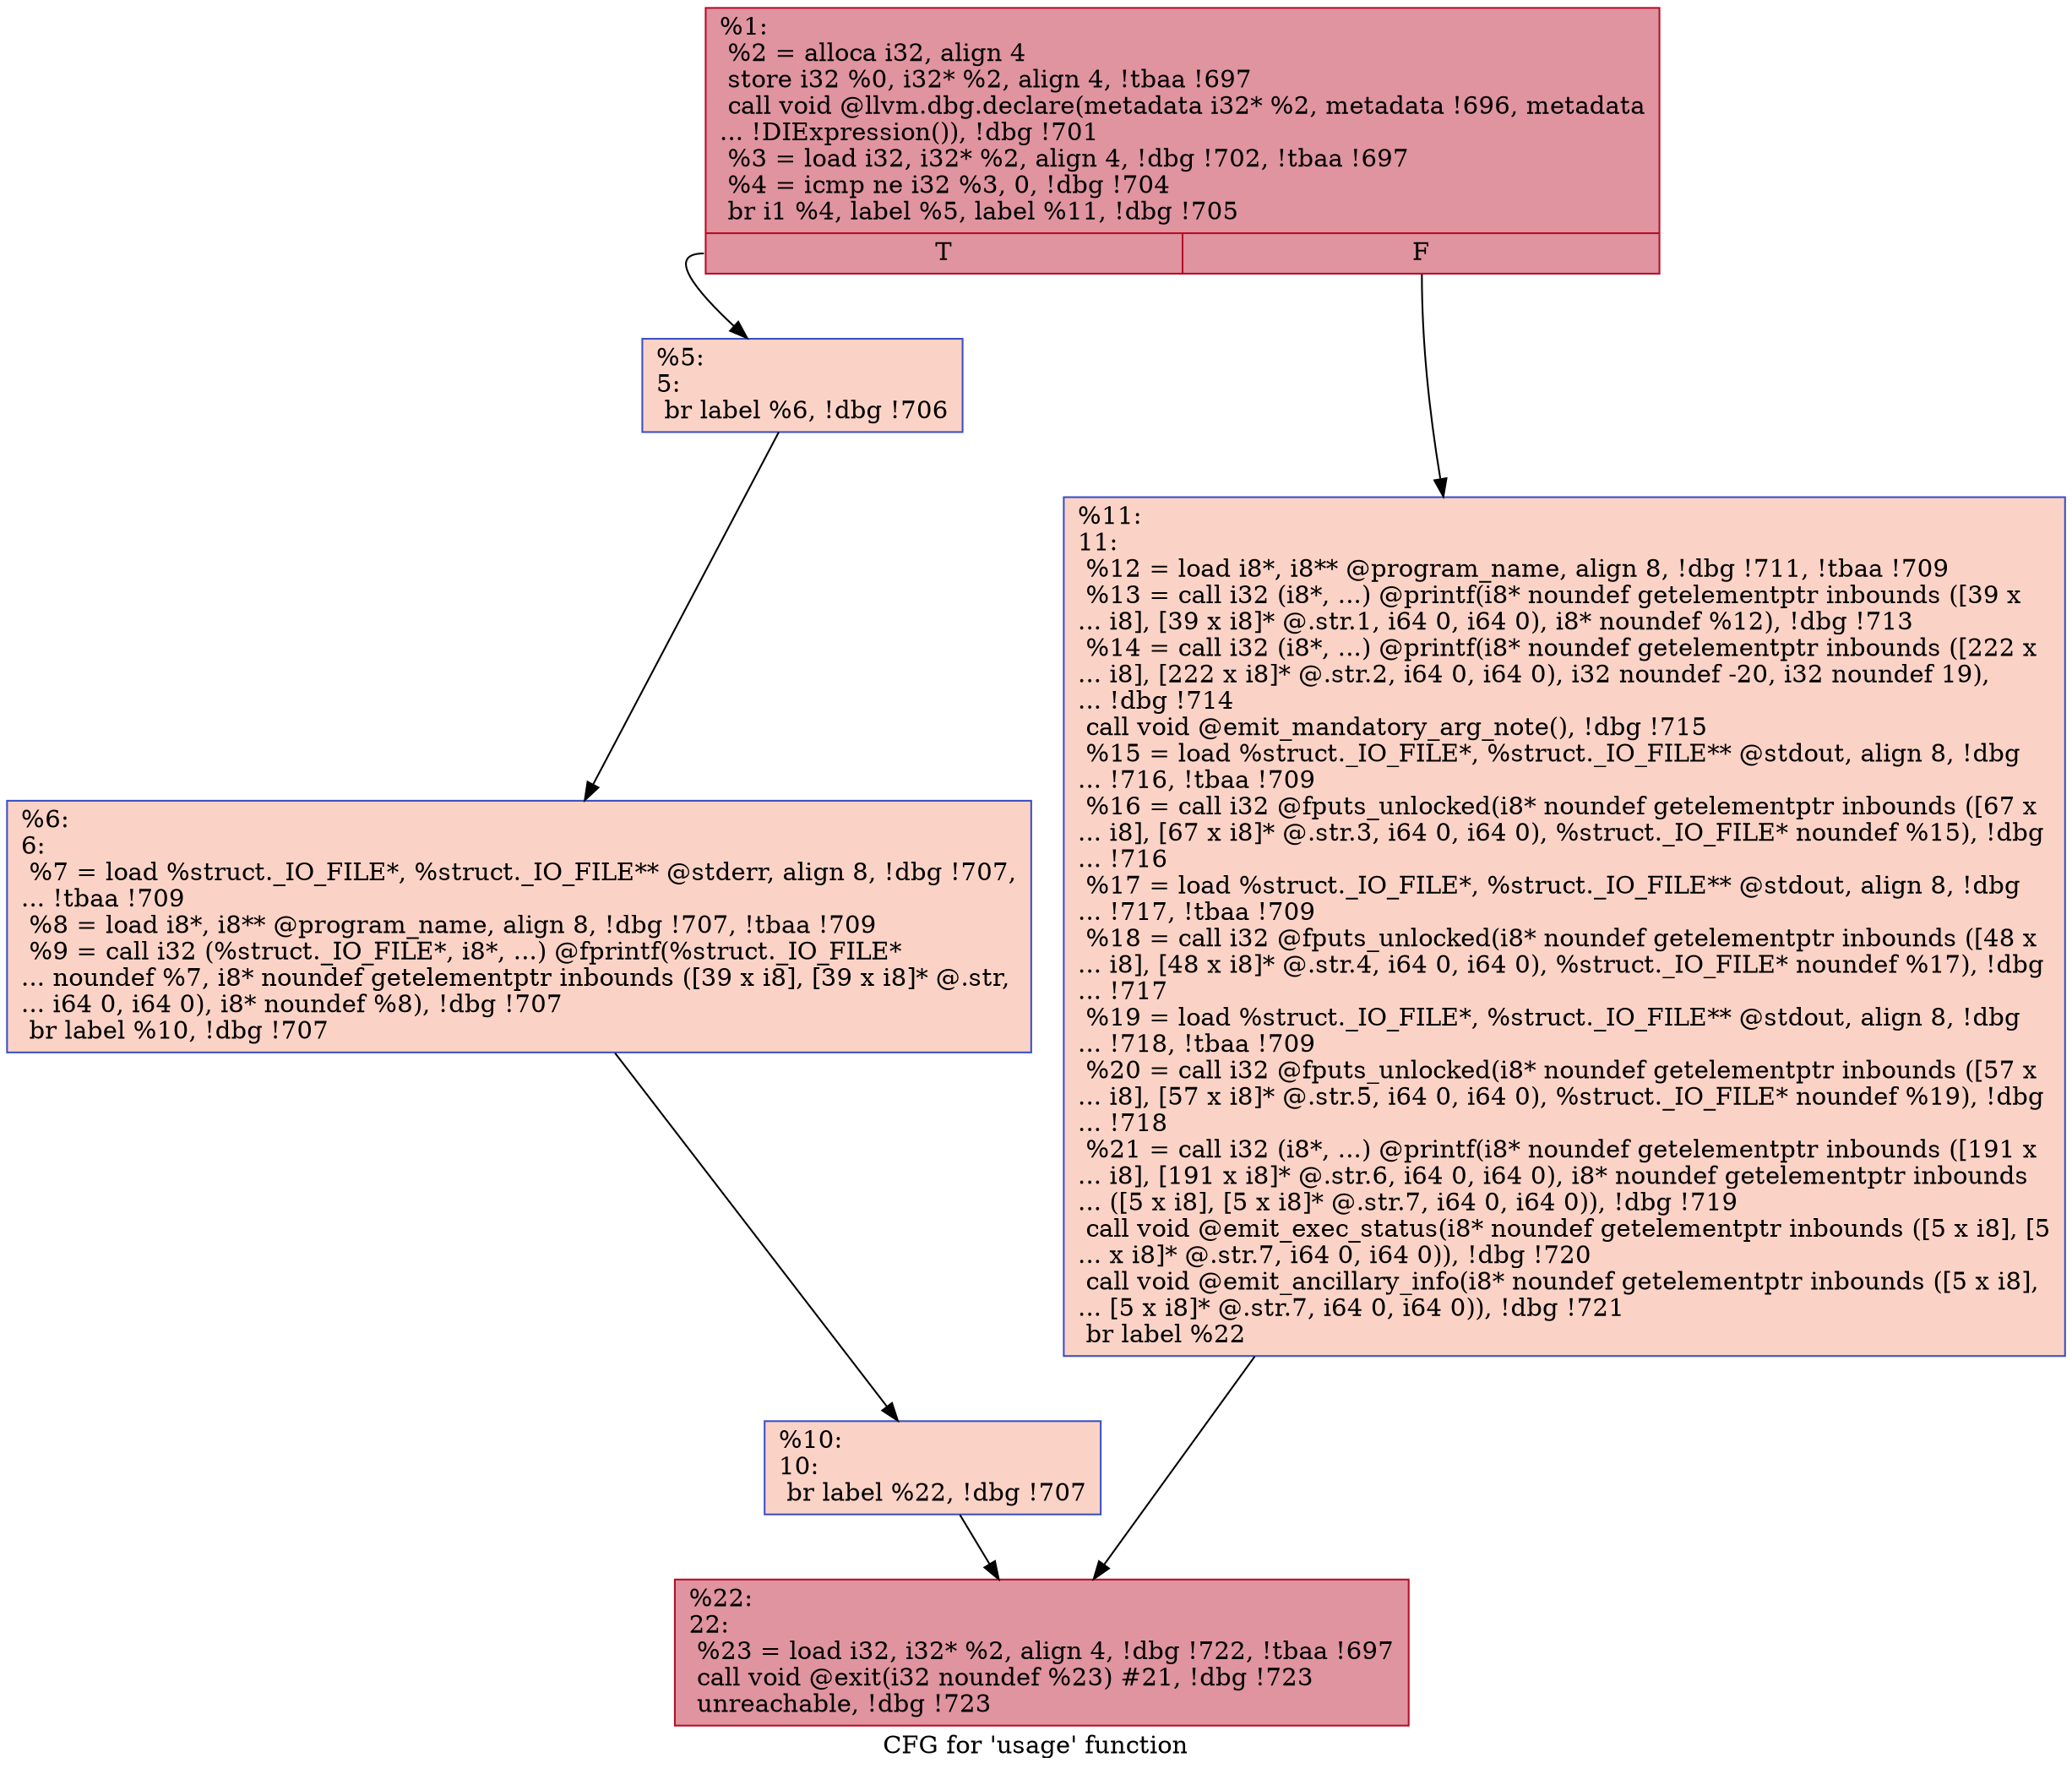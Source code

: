 digraph "CFG for 'usage' function" {
	label="CFG for 'usage' function";

	Node0x1e2b620 [shape=record,color="#b70d28ff", style=filled, fillcolor="#b70d2870",label="{%1:\l  %2 = alloca i32, align 4\l  store i32 %0, i32* %2, align 4, !tbaa !697\l  call void @llvm.dbg.declare(metadata i32* %2, metadata !696, metadata\l... !DIExpression()), !dbg !701\l  %3 = load i32, i32* %2, align 4, !dbg !702, !tbaa !697\l  %4 = icmp ne i32 %3, 0, !dbg !704\l  br i1 %4, label %5, label %11, !dbg !705\l|{<s0>T|<s1>F}}"];
	Node0x1e2b620:s0 -> Node0x1e75780;
	Node0x1e2b620:s1 -> Node0x1e75870;
	Node0x1e75780 [shape=record,color="#3d50c3ff", style=filled, fillcolor="#f59c7d70",label="{%5:\l5:                                                \l  br label %6, !dbg !706\l}"];
	Node0x1e75780 -> Node0x1e757d0;
	Node0x1e757d0 [shape=record,color="#3d50c3ff", style=filled, fillcolor="#f59c7d70",label="{%6:\l6:                                                \l  %7 = load %struct._IO_FILE*, %struct._IO_FILE** @stderr, align 8, !dbg !707,\l... !tbaa !709\l  %8 = load i8*, i8** @program_name, align 8, !dbg !707, !tbaa !709\l  %9 = call i32 (%struct._IO_FILE*, i8*, ...) @fprintf(%struct._IO_FILE*\l... noundef %7, i8* noundef getelementptr inbounds ([39 x i8], [39 x i8]* @.str,\l... i64 0, i64 0), i8* noundef %8), !dbg !707\l  br label %10, !dbg !707\l}"];
	Node0x1e757d0 -> Node0x1e75820;
	Node0x1e75820 [shape=record,color="#3d50c3ff", style=filled, fillcolor="#f59c7d70",label="{%10:\l10:                                               \l  br label %22, !dbg !707\l}"];
	Node0x1e75820 -> Node0x1e758c0;
	Node0x1e75870 [shape=record,color="#3d50c3ff", style=filled, fillcolor="#f59c7d70",label="{%11:\l11:                                               \l  %12 = load i8*, i8** @program_name, align 8, !dbg !711, !tbaa !709\l  %13 = call i32 (i8*, ...) @printf(i8* noundef getelementptr inbounds ([39 x\l... i8], [39 x i8]* @.str.1, i64 0, i64 0), i8* noundef %12), !dbg !713\l  %14 = call i32 (i8*, ...) @printf(i8* noundef getelementptr inbounds ([222 x\l... i8], [222 x i8]* @.str.2, i64 0, i64 0), i32 noundef -20, i32 noundef 19),\l... !dbg !714\l  call void @emit_mandatory_arg_note(), !dbg !715\l  %15 = load %struct._IO_FILE*, %struct._IO_FILE** @stdout, align 8, !dbg\l... !716, !tbaa !709\l  %16 = call i32 @fputs_unlocked(i8* noundef getelementptr inbounds ([67 x\l... i8], [67 x i8]* @.str.3, i64 0, i64 0), %struct._IO_FILE* noundef %15), !dbg\l... !716\l  %17 = load %struct._IO_FILE*, %struct._IO_FILE** @stdout, align 8, !dbg\l... !717, !tbaa !709\l  %18 = call i32 @fputs_unlocked(i8* noundef getelementptr inbounds ([48 x\l... i8], [48 x i8]* @.str.4, i64 0, i64 0), %struct._IO_FILE* noundef %17), !dbg\l... !717\l  %19 = load %struct._IO_FILE*, %struct._IO_FILE** @stdout, align 8, !dbg\l... !718, !tbaa !709\l  %20 = call i32 @fputs_unlocked(i8* noundef getelementptr inbounds ([57 x\l... i8], [57 x i8]* @.str.5, i64 0, i64 0), %struct._IO_FILE* noundef %19), !dbg\l... !718\l  %21 = call i32 (i8*, ...) @printf(i8* noundef getelementptr inbounds ([191 x\l... i8], [191 x i8]* @.str.6, i64 0, i64 0), i8* noundef getelementptr inbounds\l... ([5 x i8], [5 x i8]* @.str.7, i64 0, i64 0)), !dbg !719\l  call void @emit_exec_status(i8* noundef getelementptr inbounds ([5 x i8], [5\l... x i8]* @.str.7, i64 0, i64 0)), !dbg !720\l  call void @emit_ancillary_info(i8* noundef getelementptr inbounds ([5 x i8],\l... [5 x i8]* @.str.7, i64 0, i64 0)), !dbg !721\l  br label %22\l}"];
	Node0x1e75870 -> Node0x1e758c0;
	Node0x1e758c0 [shape=record,color="#b70d28ff", style=filled, fillcolor="#b70d2870",label="{%22:\l22:                                               \l  %23 = load i32, i32* %2, align 4, !dbg !722, !tbaa !697\l  call void @exit(i32 noundef %23) #21, !dbg !723\l  unreachable, !dbg !723\l}"];
}
